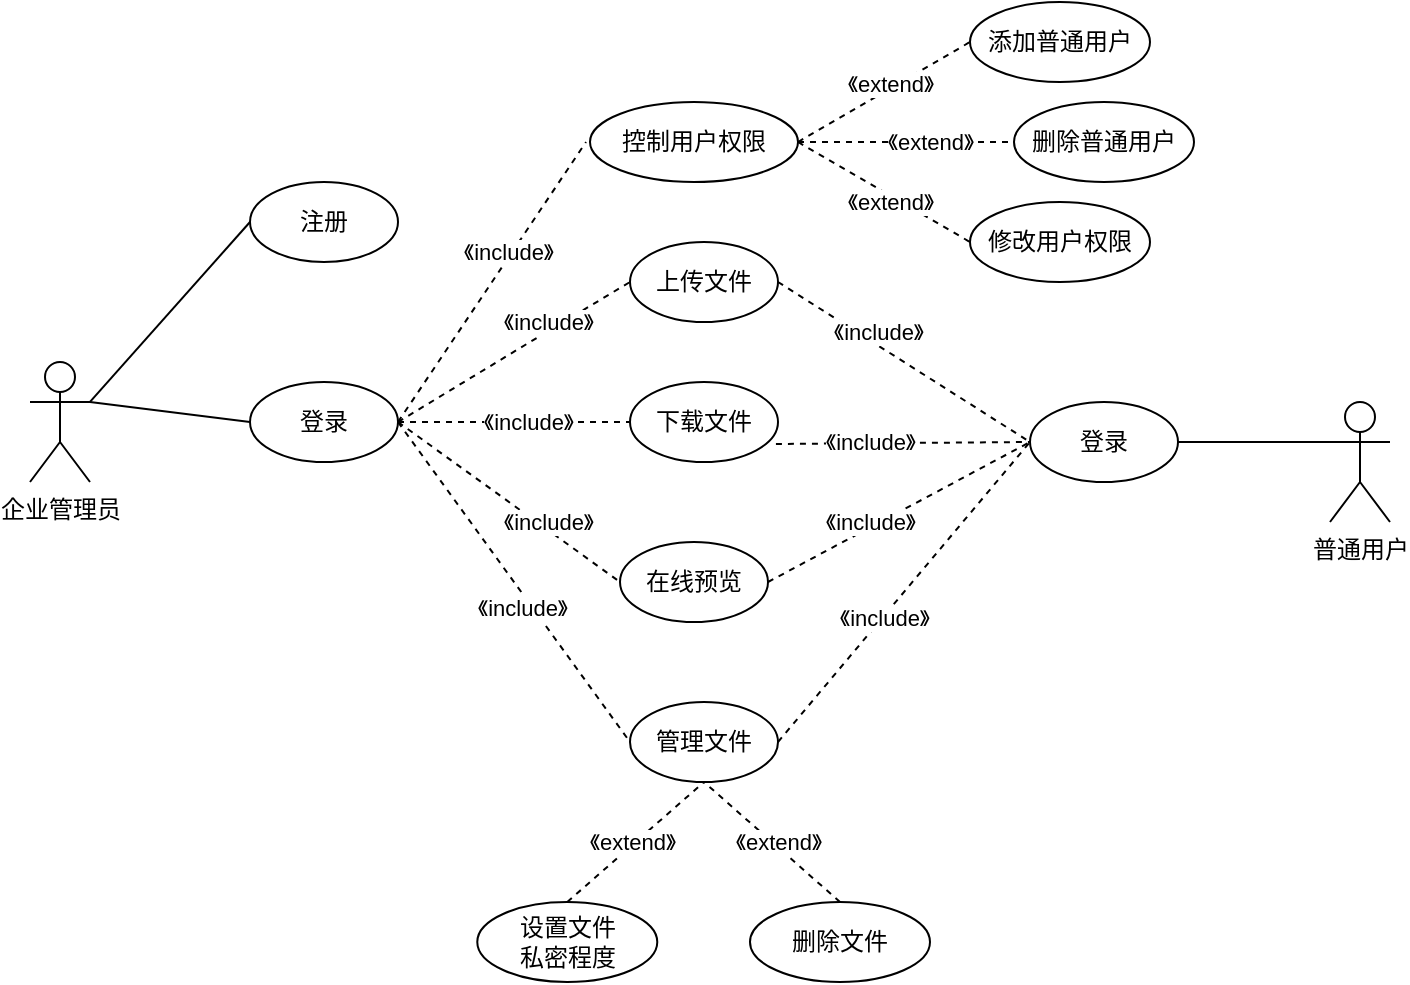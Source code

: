 <mxfile version="14.7.7" type="github">
  <diagram id="uD6UW8Jnk66vu_9U1XO0" name="Page-1">
    <mxGraphModel dx="868" dy="482" grid="1" gridSize="10" guides="1" tooltips="1" connect="1" arrows="1" fold="1" page="1" pageScale="1" pageWidth="827" pageHeight="1169" math="0" shadow="0">
      <root>
        <mxCell id="0" />
        <mxCell id="1" parent="0" />
        <mxCell id="3UUfRLzNFBRfcBkYxYHw-1" value="企业管理员" style="shape=umlActor;verticalLabelPosition=bottom;verticalAlign=top;html=1;outlineConnect=0;" vertex="1" parent="1">
          <mxGeometry x="50" y="240" width="30" height="60" as="geometry" />
        </mxCell>
        <mxCell id="3UUfRLzNFBRfcBkYxYHw-5" value="普通用户" style="shape=umlActor;verticalLabelPosition=bottom;verticalAlign=top;html=1;outlineConnect=0;" vertex="1" parent="1">
          <mxGeometry x="700" y="260" width="30" height="60" as="geometry" />
        </mxCell>
        <mxCell id="3UUfRLzNFBRfcBkYxYHw-8" value="注册" style="ellipse;whiteSpace=wrap;html=1;" vertex="1" parent="1">
          <mxGeometry x="160" y="150" width="74" height="40" as="geometry" />
        </mxCell>
        <mxCell id="3UUfRLzNFBRfcBkYxYHw-12" value="上传文件" style="ellipse;whiteSpace=wrap;html=1;" vertex="1" parent="1">
          <mxGeometry x="350" y="180" width="74" height="40" as="geometry" />
        </mxCell>
        <mxCell id="3UUfRLzNFBRfcBkYxYHw-13" value="在线预览" style="ellipse;whiteSpace=wrap;html=1;" vertex="1" parent="1">
          <mxGeometry x="345" y="330" width="74" height="40" as="geometry" />
        </mxCell>
        <mxCell id="3UUfRLzNFBRfcBkYxYHw-14" value="控制用户权限" style="ellipse;whiteSpace=wrap;html=1;" vertex="1" parent="1">
          <mxGeometry x="330" y="110" width="104" height="40" as="geometry" />
        </mxCell>
        <mxCell id="3UUfRLzNFBRfcBkYxYHw-15" value="登录" style="ellipse;whiteSpace=wrap;html=1;" vertex="1" parent="1">
          <mxGeometry x="160" y="250" width="74" height="40" as="geometry" />
        </mxCell>
        <mxCell id="3UUfRLzNFBRfcBkYxYHw-16" value="下载文件" style="ellipse;whiteSpace=wrap;html=1;" vertex="1" parent="1">
          <mxGeometry x="350" y="250" width="74" height="40" as="geometry" />
        </mxCell>
        <mxCell id="3UUfRLzNFBRfcBkYxYHw-17" value="管理文件" style="ellipse;whiteSpace=wrap;html=1;" vertex="1" parent="1">
          <mxGeometry x="350" y="410" width="74" height="40" as="geometry" />
        </mxCell>
        <mxCell id="3UUfRLzNFBRfcBkYxYHw-18" style="edgeStyle=orthogonalEdgeStyle;rounded=0;orthogonalLoop=1;jettySize=auto;html=1;exitX=0.5;exitY=1;exitDx=0;exitDy=0;" edge="1" parent="1" source="3UUfRLzNFBRfcBkYxYHw-14" target="3UUfRLzNFBRfcBkYxYHw-14">
          <mxGeometry relative="1" as="geometry" />
        </mxCell>
        <mxCell id="3UUfRLzNFBRfcBkYxYHw-20" value="登录" style="ellipse;whiteSpace=wrap;html=1;" vertex="1" parent="1">
          <mxGeometry x="550" y="260" width="74" height="40" as="geometry" />
        </mxCell>
        <mxCell id="3UUfRLzNFBRfcBkYxYHw-23" value="" style="endArrow=none;html=1;exitX=1;exitY=0.333;exitDx=0;exitDy=0;exitPerimeter=0;entryX=0;entryY=0.5;entryDx=0;entryDy=0;" edge="1" parent="1" source="3UUfRLzNFBRfcBkYxYHw-1" target="3UUfRLzNFBRfcBkYxYHw-8">
          <mxGeometry width="50" height="50" relative="1" as="geometry">
            <mxPoint x="410" y="310" as="sourcePoint" />
            <mxPoint x="460" y="260" as="targetPoint" />
          </mxGeometry>
        </mxCell>
        <mxCell id="3UUfRLzNFBRfcBkYxYHw-24" value="" style="endArrow=none;html=1;exitX=1;exitY=0.333;exitDx=0;exitDy=0;exitPerimeter=0;entryX=0;entryY=0.5;entryDx=0;entryDy=0;" edge="1" parent="1" source="3UUfRLzNFBRfcBkYxYHw-1" target="3UUfRLzNFBRfcBkYxYHw-15">
          <mxGeometry width="50" height="50" relative="1" as="geometry">
            <mxPoint x="90" y="270" as="sourcePoint" />
            <mxPoint x="180" y="200" as="targetPoint" />
          </mxGeometry>
        </mxCell>
        <mxCell id="3UUfRLzNFBRfcBkYxYHw-25" value="" style="endArrow=none;dashed=1;html=1;exitX=1;exitY=0.5;exitDx=0;exitDy=0;" edge="1" parent="1" source="3UUfRLzNFBRfcBkYxYHw-15">
          <mxGeometry width="50" height="50" relative="1" as="geometry">
            <mxPoint x="260" y="220" as="sourcePoint" />
            <mxPoint x="328" y="130" as="targetPoint" />
          </mxGeometry>
        </mxCell>
        <mxCell id="3UUfRLzNFBRfcBkYxYHw-37" value="《include》" style="edgeLabel;html=1;align=center;verticalAlign=middle;resizable=0;points=[];" vertex="1" connectable="0" parent="3UUfRLzNFBRfcBkYxYHw-25">
          <mxGeometry x="0.201" y="2" relative="1" as="geometry">
            <mxPoint as="offset" />
          </mxGeometry>
        </mxCell>
        <mxCell id="3UUfRLzNFBRfcBkYxYHw-27" value="" style="endArrow=none;dashed=1;html=1;exitX=1;exitY=0.5;exitDx=0;exitDy=0;entryX=0;entryY=0.5;entryDx=0;entryDy=0;" edge="1" parent="1" source="3UUfRLzNFBRfcBkYxYHw-15" target="3UUfRLzNFBRfcBkYxYHw-12">
          <mxGeometry width="50" height="50" relative="1" as="geometry">
            <mxPoint x="410" y="310" as="sourcePoint" />
            <mxPoint x="460" y="260" as="targetPoint" />
            <Array as="points">
              <mxPoint x="300" y="230" />
            </Array>
          </mxGeometry>
        </mxCell>
        <mxCell id="3UUfRLzNFBRfcBkYxYHw-28" value="" style="endArrow=none;dashed=1;html=1;exitX=1;exitY=0.5;exitDx=0;exitDy=0;entryX=0;entryY=0.5;entryDx=0;entryDy=0;" edge="1" parent="1" source="3UUfRLzNFBRfcBkYxYHw-15" target="3UUfRLzNFBRfcBkYxYHw-16">
          <mxGeometry width="50" height="50" relative="1" as="geometry">
            <mxPoint x="254" y="310" as="sourcePoint" />
            <mxPoint x="360" y="210" as="targetPoint" />
          </mxGeometry>
        </mxCell>
        <mxCell id="3UUfRLzNFBRfcBkYxYHw-29" value="" style="endArrow=none;dashed=1;html=1;entryX=0;entryY=0.5;entryDx=0;entryDy=0;exitX=1;exitY=0.5;exitDx=0;exitDy=0;" edge="1" parent="1" source="3UUfRLzNFBRfcBkYxYHw-15" target="3UUfRLzNFBRfcBkYxYHw-13">
          <mxGeometry width="50" height="50" relative="1" as="geometry">
            <mxPoint x="240" y="290" as="sourcePoint" />
            <mxPoint x="350" y="320" as="targetPoint" />
          </mxGeometry>
        </mxCell>
        <mxCell id="3UUfRLzNFBRfcBkYxYHw-30" value="" style="endArrow=none;dashed=1;html=1;exitX=1;exitY=0.5;exitDx=0;exitDy=0;entryX=0;entryY=0.5;entryDx=0;entryDy=0;" edge="1" parent="1" source="3UUfRLzNFBRfcBkYxYHw-15" target="3UUfRLzNFBRfcBkYxYHw-17">
          <mxGeometry width="50" height="50" relative="1" as="geometry">
            <mxPoint x="250" y="300" as="sourcePoint" />
            <mxPoint x="350" y="390" as="targetPoint" />
          </mxGeometry>
        </mxCell>
        <mxCell id="3UUfRLzNFBRfcBkYxYHw-31" value="" style="endArrow=none;dashed=1;html=1;exitX=1;exitY=0.5;exitDx=0;exitDy=0;entryX=0;entryY=0.5;entryDx=0;entryDy=0;" edge="1" parent="1" source="3UUfRLzNFBRfcBkYxYHw-17" target="3UUfRLzNFBRfcBkYxYHw-20">
          <mxGeometry width="50" height="50" relative="1" as="geometry">
            <mxPoint x="464" y="390" as="sourcePoint" />
            <mxPoint x="570" y="290" as="targetPoint" />
          </mxGeometry>
        </mxCell>
        <mxCell id="3UUfRLzNFBRfcBkYxYHw-32" value="" style="endArrow=none;dashed=1;html=1;exitX=1;exitY=0.5;exitDx=0;exitDy=0;entryX=0;entryY=0.5;entryDx=0;entryDy=0;" edge="1" parent="1" source="3UUfRLzNFBRfcBkYxYHw-13" target="3UUfRLzNFBRfcBkYxYHw-20">
          <mxGeometry width="50" height="50" relative="1" as="geometry">
            <mxPoint x="434" y="410" as="sourcePoint" />
            <mxPoint x="570" y="290" as="targetPoint" />
          </mxGeometry>
        </mxCell>
        <mxCell id="3UUfRLzNFBRfcBkYxYHw-33" value="" style="endArrow=none;dashed=1;html=1;exitX=0.986;exitY=0.775;exitDx=0;exitDy=0;entryX=0;entryY=0.5;entryDx=0;entryDy=0;exitPerimeter=0;" edge="1" parent="1" source="3UUfRLzNFBRfcBkYxYHw-16" target="3UUfRLzNFBRfcBkYxYHw-20">
          <mxGeometry width="50" height="50" relative="1" as="geometry">
            <mxPoint x="444" y="420" as="sourcePoint" />
            <mxPoint x="590" y="310" as="targetPoint" />
          </mxGeometry>
        </mxCell>
        <mxCell id="3UUfRLzNFBRfcBkYxYHw-34" value="" style="endArrow=none;dashed=1;html=1;exitX=1;exitY=0.5;exitDx=0;exitDy=0;entryX=0;entryY=0.5;entryDx=0;entryDy=0;" edge="1" parent="1" source="3UUfRLzNFBRfcBkYxYHw-12" target="3UUfRLzNFBRfcBkYxYHw-20">
          <mxGeometry width="50" height="50" relative="1" as="geometry">
            <mxPoint x="454" y="430" as="sourcePoint" />
            <mxPoint x="570" y="290" as="targetPoint" />
          </mxGeometry>
        </mxCell>
        <mxCell id="3UUfRLzNFBRfcBkYxYHw-40" value="《include》" style="edgeLabel;html=1;align=center;verticalAlign=middle;resizable=0;points=[];" vertex="1" connectable="0" parent="1">
          <mxGeometry x="298.64" y="270.003" as="geometry" />
        </mxCell>
        <mxCell id="3UUfRLzNFBRfcBkYxYHw-41" value="《include》" style="edgeLabel;html=1;align=center;verticalAlign=middle;resizable=0;points=[];" vertex="1" connectable="0" parent="1">
          <mxGeometry x="308.64" y="320.003" as="geometry" />
        </mxCell>
        <mxCell id="3UUfRLzNFBRfcBkYxYHw-42" value="《include》" style="edgeLabel;html=1;align=center;verticalAlign=middle;resizable=0;points=[];" vertex="1" connectable="0" parent="1">
          <mxGeometry x="318.64" y="240.003" as="geometry">
            <mxPoint x="-23" y="123" as="offset" />
          </mxGeometry>
        </mxCell>
        <mxCell id="3UUfRLzNFBRfcBkYxYHw-43" value="《include》" style="edgeLabel;html=1;align=center;verticalAlign=middle;resizable=0;points=[];" vertex="1" connectable="0" parent="1">
          <mxGeometry x="308.64" y="220.003" as="geometry" />
        </mxCell>
        <mxCell id="3UUfRLzNFBRfcBkYxYHw-44" value="《include》" style="edgeLabel;html=1;align=center;verticalAlign=middle;resizable=0;points=[];" vertex="1" connectable="0" parent="1">
          <mxGeometry x="470.0" y="320.003" as="geometry" />
        </mxCell>
        <mxCell id="3UUfRLzNFBRfcBkYxYHw-45" value="《include》" style="edgeLabel;html=1;align=center;verticalAlign=middle;resizable=0;points=[];" vertex="1" connectable="0" parent="1">
          <mxGeometry x="470.0" y="280.003" as="geometry" />
        </mxCell>
        <mxCell id="3UUfRLzNFBRfcBkYxYHw-46" value="《include》" style="edgeLabel;html=1;align=center;verticalAlign=middle;resizable=0;points=[];" vertex="1" connectable="0" parent="1">
          <mxGeometry x="358.64" y="255.033" as="geometry">
            <mxPoint x="115" y="-30" as="offset" />
          </mxGeometry>
        </mxCell>
        <mxCell id="3UUfRLzNFBRfcBkYxYHw-47" value="《include》" style="edgeLabel;html=1;align=center;verticalAlign=middle;resizable=0;points=[];" vertex="1" connectable="0" parent="1">
          <mxGeometry x="382.0" y="290.003" as="geometry">
            <mxPoint x="95" y="78" as="offset" />
          </mxGeometry>
        </mxCell>
        <mxCell id="3UUfRLzNFBRfcBkYxYHw-49" value="" style="endArrow=none;html=1;entryX=0;entryY=0.333;entryDx=0;entryDy=0;entryPerimeter=0;exitX=1;exitY=0.5;exitDx=0;exitDy=0;" edge="1" parent="1" source="3UUfRLzNFBRfcBkYxYHw-20" target="3UUfRLzNFBRfcBkYxYHw-5">
          <mxGeometry width="50" height="50" relative="1" as="geometry">
            <mxPoint x="630" y="450" as="sourcePoint" />
            <mxPoint x="680" y="400" as="targetPoint" />
          </mxGeometry>
        </mxCell>
        <mxCell id="3UUfRLzNFBRfcBkYxYHw-50" value="添加普通用户" style="ellipse;whiteSpace=wrap;html=1;" vertex="1" parent="1">
          <mxGeometry x="520" y="60" width="90" height="40" as="geometry" />
        </mxCell>
        <mxCell id="3UUfRLzNFBRfcBkYxYHw-51" value="删除普通用户" style="ellipse;whiteSpace=wrap;html=1;" vertex="1" parent="1">
          <mxGeometry x="542" y="110" width="90" height="40" as="geometry" />
        </mxCell>
        <mxCell id="3UUfRLzNFBRfcBkYxYHw-52" value="修改用户权限" style="ellipse;whiteSpace=wrap;html=1;" vertex="1" parent="1">
          <mxGeometry x="520" y="160" width="90" height="40" as="geometry" />
        </mxCell>
        <mxCell id="3UUfRLzNFBRfcBkYxYHw-53" value="" style="endArrow=none;dashed=1;html=1;exitX=1;exitY=0.5;exitDx=0;exitDy=0;entryX=0;entryY=0.5;entryDx=0;entryDy=0;" edge="1" parent="1" source="3UUfRLzNFBRfcBkYxYHw-14" target="3UUfRLzNFBRfcBkYxYHw-50">
          <mxGeometry width="50" height="50" relative="1" as="geometry">
            <mxPoint x="430" y="160" as="sourcePoint" />
            <mxPoint x="480" y="110" as="targetPoint" />
          </mxGeometry>
        </mxCell>
        <mxCell id="3UUfRLzNFBRfcBkYxYHw-58" value="《extend》" style="edgeLabel;html=1;align=center;verticalAlign=middle;resizable=0;points=[];" vertex="1" connectable="0" parent="3UUfRLzNFBRfcBkYxYHw-53">
          <mxGeometry x="0.379" y="1" relative="1" as="geometry">
            <mxPoint x="-13" y="6" as="offset" />
          </mxGeometry>
        </mxCell>
        <mxCell id="3UUfRLzNFBRfcBkYxYHw-54" value="" style="endArrow=none;dashed=1;html=1;exitX=1;exitY=0.5;exitDx=0;exitDy=0;entryX=0;entryY=0.5;entryDx=0;entryDy=0;" edge="1" parent="1" source="3UUfRLzNFBRfcBkYxYHw-14" target="3UUfRLzNFBRfcBkYxYHw-51">
          <mxGeometry width="50" height="50" relative="1" as="geometry">
            <mxPoint x="444" y="140" as="sourcePoint" />
            <mxPoint x="530" y="80" as="targetPoint" />
          </mxGeometry>
        </mxCell>
        <mxCell id="3UUfRLzNFBRfcBkYxYHw-55" value="" style="endArrow=none;dashed=1;html=1;exitX=1;exitY=0.5;exitDx=0;exitDy=0;entryX=0;entryY=0.5;entryDx=0;entryDy=0;" edge="1" parent="1" source="3UUfRLzNFBRfcBkYxYHw-14" target="3UUfRLzNFBRfcBkYxYHw-52">
          <mxGeometry width="50" height="50" relative="1" as="geometry">
            <mxPoint x="454" y="150" as="sourcePoint" />
            <mxPoint x="520" y="170" as="targetPoint" />
          </mxGeometry>
        </mxCell>
        <mxCell id="3UUfRLzNFBRfcBkYxYHw-59" value="《extend》" style="edgeLabel;html=1;align=center;verticalAlign=middle;resizable=0;points=[];" vertex="1" connectable="0" parent="1">
          <mxGeometry x="499.998" y="130.005" as="geometry" />
        </mxCell>
        <mxCell id="3UUfRLzNFBRfcBkYxYHw-60" value="《extend》" style="edgeLabel;html=1;align=center;verticalAlign=middle;resizable=0;points=[];" vertex="1" connectable="0" parent="1">
          <mxGeometry x="479.998" y="160.005" as="geometry" />
        </mxCell>
        <mxCell id="3UUfRLzNFBRfcBkYxYHw-61" value="设置文件&lt;br&gt;私密程度" style="ellipse;whiteSpace=wrap;html=1;" vertex="1" parent="1">
          <mxGeometry x="273.64" y="510" width="90" height="40" as="geometry" />
        </mxCell>
        <mxCell id="3UUfRLzNFBRfcBkYxYHw-62" value="删除文件" style="ellipse;whiteSpace=wrap;html=1;" vertex="1" parent="1">
          <mxGeometry x="410" y="510" width="90" height="40" as="geometry" />
        </mxCell>
        <mxCell id="3UUfRLzNFBRfcBkYxYHw-63" value="" style="endArrow=none;dashed=1;html=1;entryX=0.5;entryY=1;entryDx=0;entryDy=0;exitX=0.5;exitY=0;exitDx=0;exitDy=0;" edge="1" parent="1" source="3UUfRLzNFBRfcBkYxYHw-61" target="3UUfRLzNFBRfcBkYxYHw-17">
          <mxGeometry width="50" height="50" relative="1" as="geometry">
            <mxPoint x="350" y="500" as="sourcePoint" />
            <mxPoint x="400" y="450" as="targetPoint" />
          </mxGeometry>
        </mxCell>
        <mxCell id="3UUfRLzNFBRfcBkYxYHw-65" value="《extend》" style="edgeLabel;html=1;align=center;verticalAlign=middle;resizable=0;points=[];" vertex="1" connectable="0" parent="3UUfRLzNFBRfcBkYxYHw-63">
          <mxGeometry x="0.303" y="-3" relative="1" as="geometry">
            <mxPoint x="-15" y="7" as="offset" />
          </mxGeometry>
        </mxCell>
        <mxCell id="3UUfRLzNFBRfcBkYxYHw-64" value="" style="endArrow=none;dashed=1;html=1;exitX=0.5;exitY=0;exitDx=0;exitDy=0;entryX=0.5;entryY=1;entryDx=0;entryDy=0;" edge="1" parent="1" source="3UUfRLzNFBRfcBkYxYHw-62" target="3UUfRLzNFBRfcBkYxYHw-17">
          <mxGeometry width="50" height="50" relative="1" as="geometry">
            <mxPoint x="328.64" y="520" as="sourcePoint" />
            <mxPoint x="380" y="450" as="targetPoint" />
          </mxGeometry>
        </mxCell>
        <mxCell id="3UUfRLzNFBRfcBkYxYHw-66" value="《extend》" style="edgeLabel;html=1;align=center;verticalAlign=middle;resizable=0;points=[];" vertex="1" connectable="0" parent="1">
          <mxGeometry x="424.001" y="479.995" as="geometry" />
        </mxCell>
      </root>
    </mxGraphModel>
  </diagram>
</mxfile>
